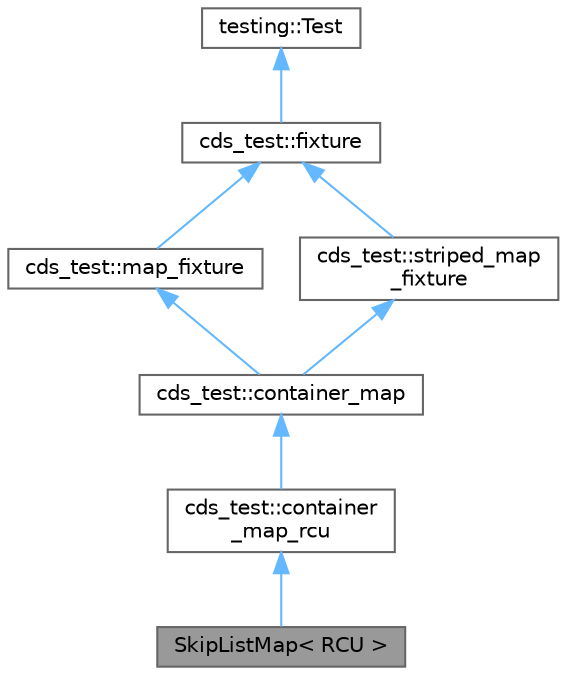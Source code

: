 digraph "SkipListMap&lt; RCU &gt;"
{
 // LATEX_PDF_SIZE
  bgcolor="transparent";
  edge [fontname=Helvetica,fontsize=10,labelfontname=Helvetica,labelfontsize=10];
  node [fontname=Helvetica,fontsize=10,shape=box,height=0.2,width=0.4];
  Node1 [id="Node000001",label="SkipListMap\< RCU \>",height=0.2,width=0.4,color="gray40", fillcolor="grey60", style="filled", fontcolor="black",tooltip=" "];
  Node2 -> Node1 [id="edge8_Node000001_Node000002",dir="back",color="steelblue1",style="solid",tooltip=" "];
  Node2 [id="Node000002",label="cds_test::container\l_map_rcu",height=0.2,width=0.4,color="gray40", fillcolor="white", style="filled",URL="$classcds__test_1_1container__map__rcu.html",tooltip=" "];
  Node3 -> Node2 [id="edge9_Node000002_Node000003",dir="back",color="steelblue1",style="solid",tooltip=" "];
  Node3 [id="Node000003",label="cds_test::container_map",height=0.2,width=0.4,color="gray40", fillcolor="white", style="filled",URL="$classcds__test_1_1container__map.html",tooltip=" "];
  Node4 -> Node3 [id="edge10_Node000003_Node000004",dir="back",color="steelblue1",style="solid",tooltip=" "];
  Node4 [id="Node000004",label="cds_test::map_fixture",height=0.2,width=0.4,color="gray40", fillcolor="white", style="filled",URL="$classcds__test_1_1map__fixture.html",tooltip=" "];
  Node5 -> Node4 [id="edge11_Node000004_Node000005",dir="back",color="steelblue1",style="solid",tooltip=" "];
  Node5 [id="Node000005",label="cds_test::fixture",height=0.2,width=0.4,color="gray40", fillcolor="white", style="filled",URL="$classcds__test_1_1fixture.html",tooltip=" "];
  Node6 -> Node5 [id="edge12_Node000005_Node000006",dir="back",color="steelblue1",style="solid",tooltip=" "];
  Node6 [id="Node000006",label="testing::Test",height=0.2,width=0.4,color="gray40", fillcolor="white", style="filled",tooltip=" "];
  Node7 -> Node3 [id="edge13_Node000003_Node000007",dir="back",color="steelblue1",style="solid",tooltip=" "];
  Node7 [id="Node000007",label="cds_test::striped_map\l_fixture",height=0.2,width=0.4,color="gray40", fillcolor="white", style="filled",URL="$classcds__test_1_1striped__map__fixture.html",tooltip=" "];
  Node5 -> Node7 [id="edge14_Node000007_Node000005",dir="back",color="steelblue1",style="solid",tooltip=" "];
}
